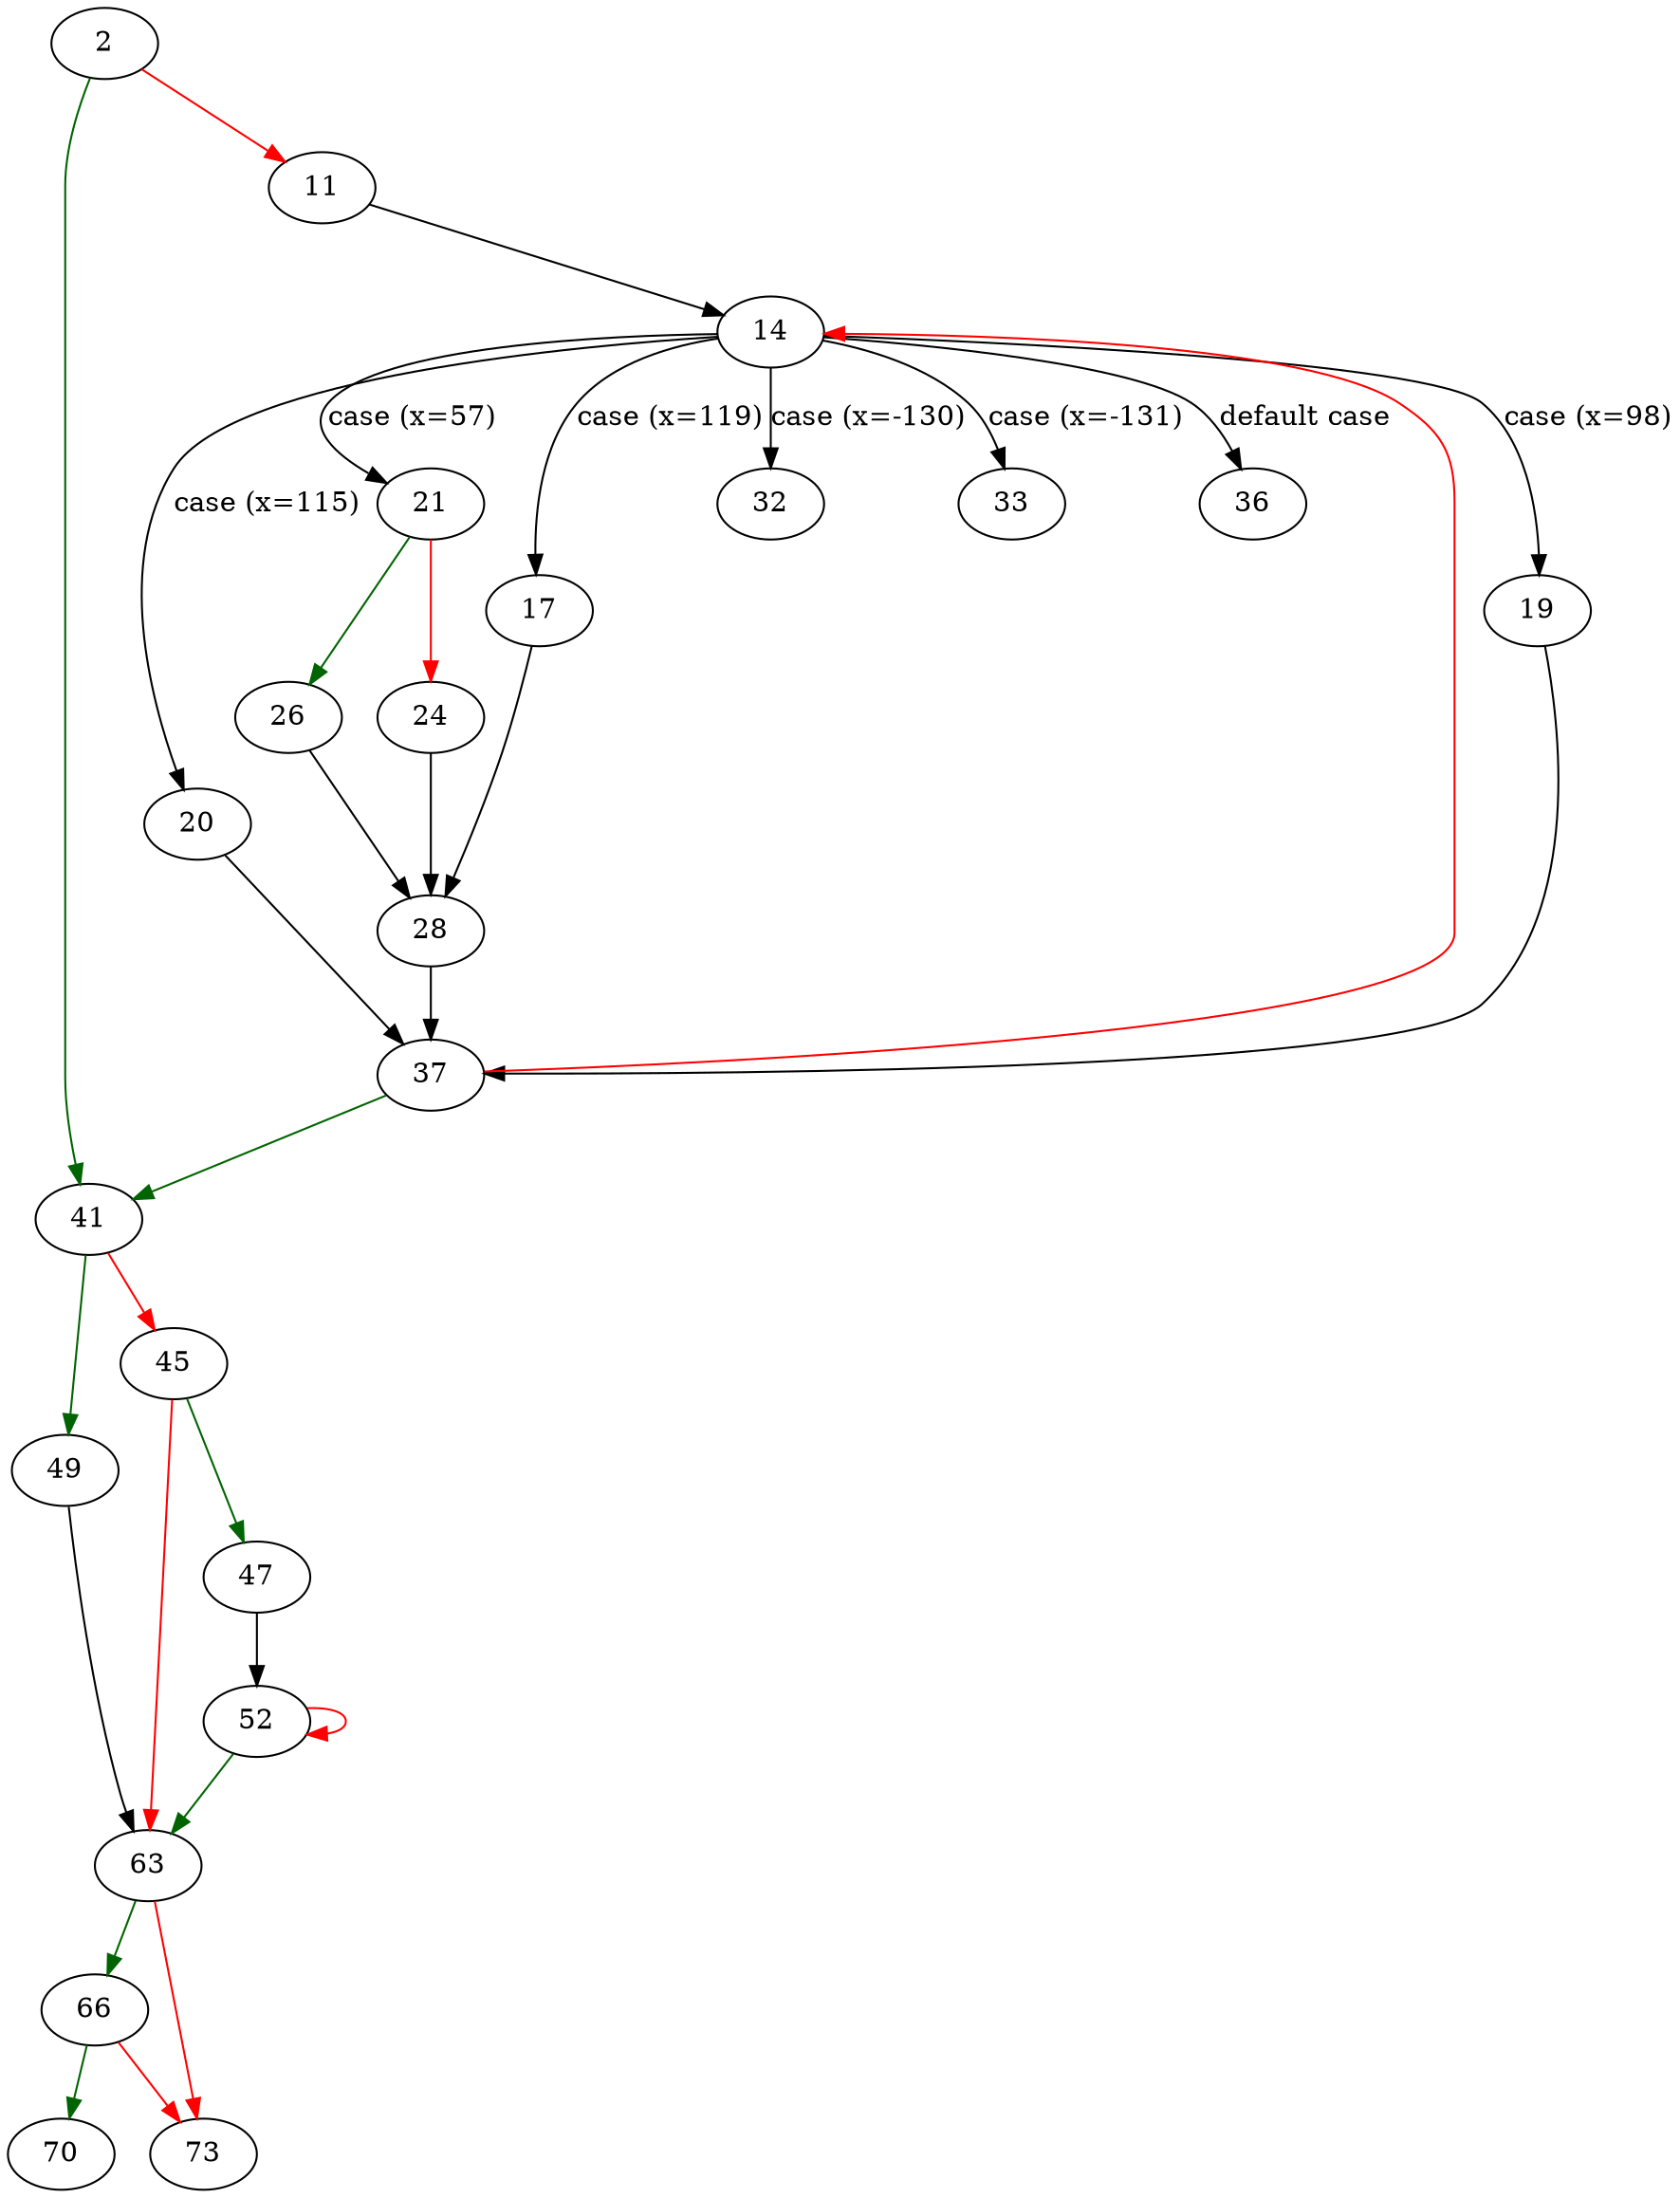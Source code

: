 strict digraph "main" {
	// Node definitions.
	2 [entry=true];
	41;
	11;
	14;
	19;
	20;
	21;
	17;
	32;
	33;
	36;
	28;
	37;
	26;
	24;
	49;
	45;
	47;
	63;
	52;
	66;
	73;
	70;

	// Edge definitions.
	2 -> 41 [
		color=darkgreen
		cond=true
	];
	2 -> 11 [
		color=red
		cond=false
	];
	41 -> 49 [
		color=darkgreen
		cond=true
	];
	41 -> 45 [
		color=red
		cond=false
	];
	11 -> 14;
	14 -> 19 [
		cond="case (x=98)"
		label="case (x=98)"
	];
	14 -> 20 [
		cond="case (x=115)"
		label="case (x=115)"
	];
	14 -> 21 [
		cond="case (x=57)"
		label="case (x=57)"
	];
	14 -> 17 [
		cond="case (x=119)"
		label="case (x=119)"
	];
	14 -> 32 [
		cond="case (x=-130)"
		label="case (x=-130)"
	];
	14 -> 33 [
		cond="case (x=-131)"
		label="case (x=-131)"
	];
	14 -> 36 [
		cond="default case"
		label="default case"
	];
	19 -> 37;
	20 -> 37;
	21 -> 26 [
		color=darkgreen
		cond=true
	];
	21 -> 24 [
		color=red
		cond=false
	];
	17 -> 28;
	28 -> 37;
	37 -> 41 [
		color=darkgreen
		cond=true
	];
	37 -> 14 [
		color=red
		cond=false
	];
	26 -> 28;
	24 -> 28;
	49 -> 63;
	45 -> 47 [
		color=darkgreen
		cond=true
	];
	45 -> 63 [
		color=red
		cond=false
	];
	47 -> 52;
	63 -> 66 [
		color=darkgreen
		cond=true
	];
	63 -> 73 [
		color=red
		cond=false
	];
	52 -> 63 [
		color=darkgreen
		cond=true
	];
	52 -> 52 [
		color=red
		cond=false
	];
	66 -> 73 [
		color=red
		cond=false
	];
	66 -> 70 [
		color=darkgreen
		cond=true
	];
}